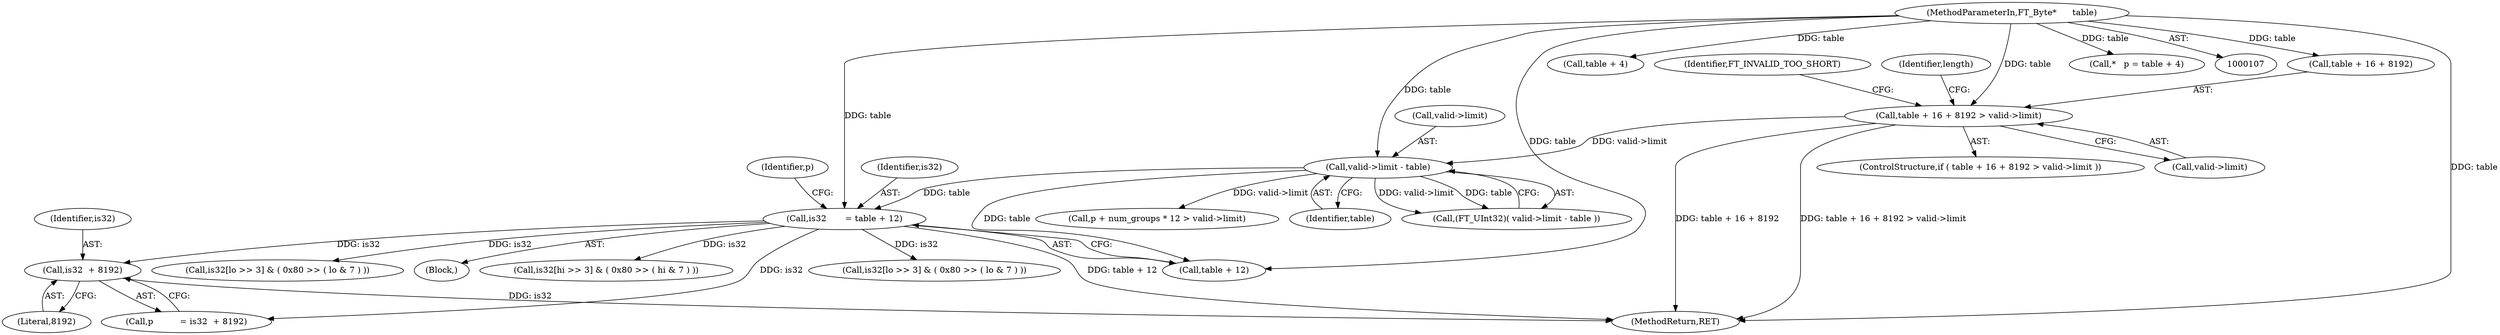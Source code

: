 digraph "0_savannah_a18788b14db60ae3673f932249cd02d33a227c4e_1@pointer" {
"1000159" [label="(Call,is32  + 8192)"];
"1000152" [label="(Call,is32       = table + 12)"];
"1000141" [label="(Call,valid->limit - table)"];
"1000121" [label="(Call,table + 16 + 8192 > valid->limit)"];
"1000108" [label="(MethodParameterIn,FT_Byte*      table)"];
"1000167" [label="(Call,p + num_groups * 12 > valid->limit)"];
"1000145" [label="(Identifier,table)"];
"1000159" [label="(Call,is32  + 8192)"];
"1000141" [label="(Call,valid->limit - table)"];
"1000120" [label="(ControlStructure,if ( table + 16 + 8192 > valid->limit ))"];
"1000153" [label="(Identifier,is32)"];
"1000152" [label="(Call,is32       = table + 12)"];
"1000130" [label="(Identifier,FT_INVALID_TOO_SHORT)"];
"1000336" [label="(Call,is32[lo >> 3] & ( 0x80 >> ( lo & 7 ) ))"];
"1000121" [label="(Call,table + 16 + 8192 > valid->limit)"];
"1000132" [label="(Identifier,length)"];
"1000160" [label="(Identifier,is32)"];
"1000127" [label="(Call,valid->limit)"];
"1000110" [label="(Block,)"];
"1000158" [label="(Identifier,p)"];
"1000114" [label="(Call,table + 4)"];
"1000354" [label="(MethodReturn,RET)"];
"1000154" [label="(Call,table + 12)"];
"1000157" [label="(Call,p          = is32  + 8192)"];
"1000122" [label="(Call,table + 16 + 8192)"];
"1000139" [label="(Call,(FT_UInt32)( valid->limit - table ))"];
"1000282" [label="(Call,is32[hi >> 3] & ( 0x80 >> ( hi & 7 ) ))"];
"1000297" [label="(Call,is32[lo >> 3] & ( 0x80 >> ( lo & 7 ) ))"];
"1000112" [label="(Call,*   p = table + 4)"];
"1000142" [label="(Call,valid->limit)"];
"1000108" [label="(MethodParameterIn,FT_Byte*      table)"];
"1000161" [label="(Literal,8192)"];
"1000159" -> "1000157"  [label="AST: "];
"1000159" -> "1000161"  [label="CFG: "];
"1000160" -> "1000159"  [label="AST: "];
"1000161" -> "1000159"  [label="AST: "];
"1000157" -> "1000159"  [label="CFG: "];
"1000159" -> "1000354"  [label="DDG: is32"];
"1000152" -> "1000159"  [label="DDG: is32"];
"1000152" -> "1000110"  [label="AST: "];
"1000152" -> "1000154"  [label="CFG: "];
"1000153" -> "1000152"  [label="AST: "];
"1000154" -> "1000152"  [label="AST: "];
"1000158" -> "1000152"  [label="CFG: "];
"1000152" -> "1000354"  [label="DDG: table + 12"];
"1000141" -> "1000152"  [label="DDG: table"];
"1000108" -> "1000152"  [label="DDG: table"];
"1000152" -> "1000157"  [label="DDG: is32"];
"1000152" -> "1000282"  [label="DDG: is32"];
"1000152" -> "1000297"  [label="DDG: is32"];
"1000152" -> "1000336"  [label="DDG: is32"];
"1000141" -> "1000139"  [label="AST: "];
"1000141" -> "1000145"  [label="CFG: "];
"1000142" -> "1000141"  [label="AST: "];
"1000145" -> "1000141"  [label="AST: "];
"1000139" -> "1000141"  [label="CFG: "];
"1000141" -> "1000139"  [label="DDG: valid->limit"];
"1000141" -> "1000139"  [label="DDG: table"];
"1000121" -> "1000141"  [label="DDG: valid->limit"];
"1000108" -> "1000141"  [label="DDG: table"];
"1000141" -> "1000154"  [label="DDG: table"];
"1000141" -> "1000167"  [label="DDG: valid->limit"];
"1000121" -> "1000120"  [label="AST: "];
"1000121" -> "1000127"  [label="CFG: "];
"1000122" -> "1000121"  [label="AST: "];
"1000127" -> "1000121"  [label="AST: "];
"1000130" -> "1000121"  [label="CFG: "];
"1000132" -> "1000121"  [label="CFG: "];
"1000121" -> "1000354"  [label="DDG: table + 16 + 8192 > valid->limit"];
"1000121" -> "1000354"  [label="DDG: table + 16 + 8192"];
"1000108" -> "1000121"  [label="DDG: table"];
"1000108" -> "1000107"  [label="AST: "];
"1000108" -> "1000354"  [label="DDG: table"];
"1000108" -> "1000112"  [label="DDG: table"];
"1000108" -> "1000114"  [label="DDG: table"];
"1000108" -> "1000122"  [label="DDG: table"];
"1000108" -> "1000154"  [label="DDG: table"];
}
